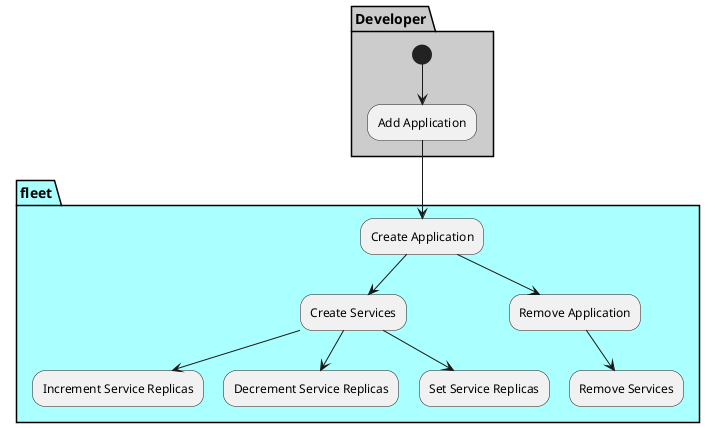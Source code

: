 @startuml


partition "Developer"  #cccccc {
  (*) --> "Add Application"
}

partition "fleet" #aaffff {
  "Add Application" --> "Create Application"
  "Create Application" --> "Create Services"
  "Create Services" --> "Increment Service Replicas"
  "Create Services" --> "Decrement Service Replicas"
  "Create Services" --> "Set Service Replicas"
  "Create Application" --> "Remove Application"
  "Remove Application" --> "Remove Services"
}

@enduml
